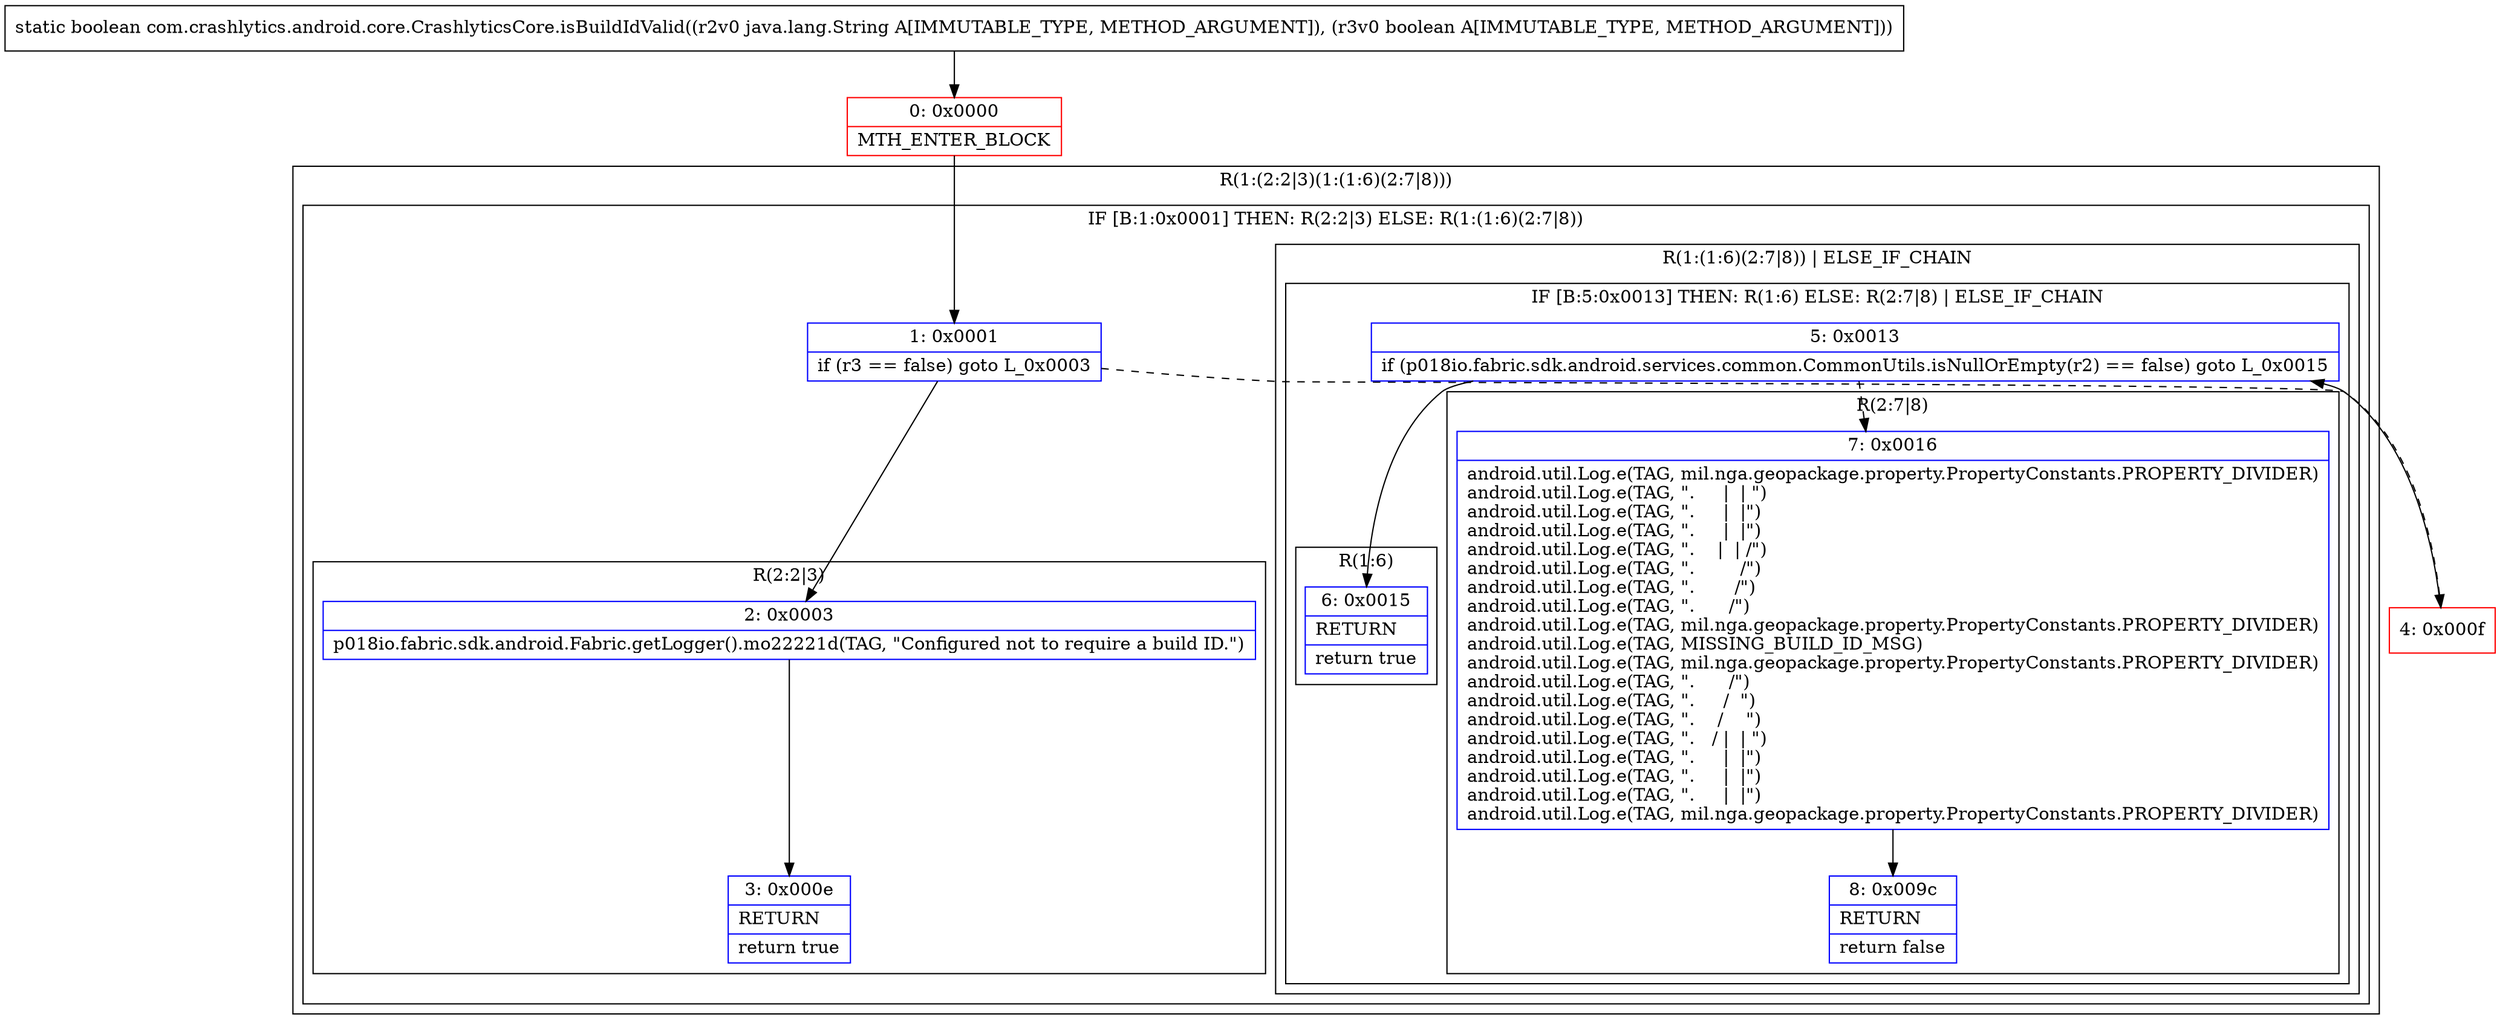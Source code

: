 digraph "CFG forcom.crashlytics.android.core.CrashlyticsCore.isBuildIdValid(Ljava\/lang\/String;Z)Z" {
subgraph cluster_Region_1166848856 {
label = "R(1:(2:2|3)(1:(1:6)(2:7|8)))";
node [shape=record,color=blue];
subgraph cluster_IfRegion_832943104 {
label = "IF [B:1:0x0001] THEN: R(2:2|3) ELSE: R(1:(1:6)(2:7|8))";
node [shape=record,color=blue];
Node_1 [shape=record,label="{1\:\ 0x0001|if (r3 == false) goto L_0x0003\l}"];
subgraph cluster_Region_1645056135 {
label = "R(2:2|3)";
node [shape=record,color=blue];
Node_2 [shape=record,label="{2\:\ 0x0003|p018io.fabric.sdk.android.Fabric.getLogger().mo22221d(TAG, \"Configured not to require a build ID.\")\l}"];
Node_3 [shape=record,label="{3\:\ 0x000e|RETURN\l|return true\l}"];
}
subgraph cluster_Region_886373522 {
label = "R(1:(1:6)(2:7|8)) | ELSE_IF_CHAIN\l";
node [shape=record,color=blue];
subgraph cluster_IfRegion_350396195 {
label = "IF [B:5:0x0013] THEN: R(1:6) ELSE: R(2:7|8) | ELSE_IF_CHAIN\l";
node [shape=record,color=blue];
Node_5 [shape=record,label="{5\:\ 0x0013|if (p018io.fabric.sdk.android.services.common.CommonUtils.isNullOrEmpty(r2) == false) goto L_0x0015\l}"];
subgraph cluster_Region_142289931 {
label = "R(1:6)";
node [shape=record,color=blue];
Node_6 [shape=record,label="{6\:\ 0x0015|RETURN\l|return true\l}"];
}
subgraph cluster_Region_117185579 {
label = "R(2:7|8)";
node [shape=record,color=blue];
Node_7 [shape=record,label="{7\:\ 0x0016|android.util.Log.e(TAG, mil.nga.geopackage.property.PropertyConstants.PROPERTY_DIVIDER)\landroid.util.Log.e(TAG, \".     \|  \| \")\landroid.util.Log.e(TAG, \".     \|  \|\")\landroid.util.Log.e(TAG, \".     \|  \|\")\landroid.util.Log.e(TAG, \".    \|  \| \/\")\landroid.util.Log.e(TAG, \".        \/\")\landroid.util.Log.e(TAG, \".       \/\")\landroid.util.Log.e(TAG, \".      \/\")\landroid.util.Log.e(TAG, mil.nga.geopackage.property.PropertyConstants.PROPERTY_DIVIDER)\landroid.util.Log.e(TAG, MISSING_BUILD_ID_MSG)\landroid.util.Log.e(TAG, mil.nga.geopackage.property.PropertyConstants.PROPERTY_DIVIDER)\landroid.util.Log.e(TAG, \".      \/\")\landroid.util.Log.e(TAG, \".     \/  \")\landroid.util.Log.e(TAG, \".    \/    \")\landroid.util.Log.e(TAG, \".   \/ \|  \| \")\landroid.util.Log.e(TAG, \".     \|  \|\")\landroid.util.Log.e(TAG, \".     \|  \|\")\landroid.util.Log.e(TAG, \".     \|  \|\")\landroid.util.Log.e(TAG, mil.nga.geopackage.property.PropertyConstants.PROPERTY_DIVIDER)\l}"];
Node_8 [shape=record,label="{8\:\ 0x009c|RETURN\l|return false\l}"];
}
}
}
}
}
Node_0 [shape=record,color=red,label="{0\:\ 0x0000|MTH_ENTER_BLOCK\l}"];
Node_4 [shape=record,color=red,label="{4\:\ 0x000f}"];
MethodNode[shape=record,label="{static boolean com.crashlytics.android.core.CrashlyticsCore.isBuildIdValid((r2v0 java.lang.String A[IMMUTABLE_TYPE, METHOD_ARGUMENT]), (r3v0 boolean A[IMMUTABLE_TYPE, METHOD_ARGUMENT])) }"];
MethodNode -> Node_0;
Node_1 -> Node_2;
Node_1 -> Node_4[style=dashed];
Node_2 -> Node_3;
Node_5 -> Node_6;
Node_5 -> Node_7[style=dashed];
Node_7 -> Node_8;
Node_0 -> Node_1;
Node_4 -> Node_5;
}

